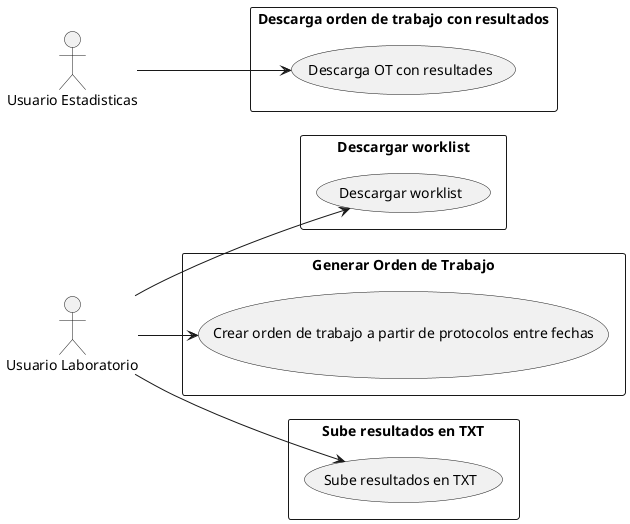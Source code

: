 @startuml
left to right direction
actor "Usuario Laboratorio" as user
actor "Usuario Estadisticas" as user_estadisticas

rectangle "Descargar worklist" {
  usecase "Descargar worklist" as UC1
}

rectangle "Generar Orden de Trabajo" {
  usecase "Crear orden de trabajo a partir de protocolos entre fechas" as UC2
}

rectangle "Sube resultados en TXT" {
  usecase "Sube resultados en TXT" as UC3
}

rectangle "Descarga orden de trabajo con resultados" {
  usecase "Descarga OT con resultades" as UC4
}

user --> UC1
user --> UC2
user --> UC3
user_estadisticas --> UC4

@enduml
